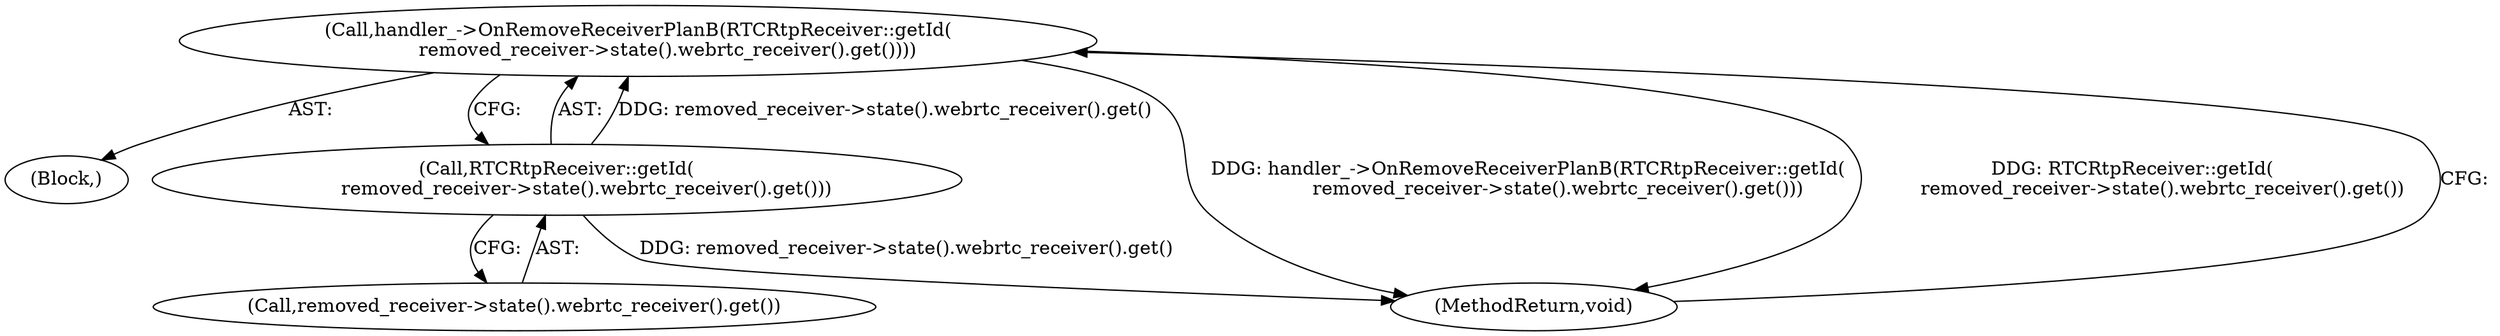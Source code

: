 digraph "1_Chrome_3514a77e7fa2e5b8bfe5d98af22964bbd69d680f@API" {
"1000138" [label="(Call,handler_->OnRemoveReceiverPlanB(RTCRtpReceiver::getId(\n          removed_receiver->state().webrtc_receiver().get())))"];
"1000139" [label="(Call,RTCRtpReceiver::getId(\n          removed_receiver->state().webrtc_receiver().get()))"];
"1000138" [label="(Call,handler_->OnRemoveReceiverPlanB(RTCRtpReceiver::getId(\n          removed_receiver->state().webrtc_receiver().get())))"];
"1000139" [label="(Call,RTCRtpReceiver::getId(\n          removed_receiver->state().webrtc_receiver().get()))"];
"1000140" [label="(Call,removed_receiver->state().webrtc_receiver().get())"];
"1000137" [label="(Block,)"];
"1000141" [label="(MethodReturn,void)"];
"1000138" -> "1000137"  [label="AST: "];
"1000138" -> "1000139"  [label="CFG: "];
"1000139" -> "1000138"  [label="AST: "];
"1000141" -> "1000138"  [label="CFG: "];
"1000138" -> "1000141"  [label="DDG: handler_->OnRemoveReceiverPlanB(RTCRtpReceiver::getId(\n          removed_receiver->state().webrtc_receiver().get()))"];
"1000138" -> "1000141"  [label="DDG: RTCRtpReceiver::getId(\n          removed_receiver->state().webrtc_receiver().get())"];
"1000139" -> "1000138"  [label="DDG: removed_receiver->state().webrtc_receiver().get()"];
"1000139" -> "1000140"  [label="CFG: "];
"1000140" -> "1000139"  [label="AST: "];
"1000139" -> "1000141"  [label="DDG: removed_receiver->state().webrtc_receiver().get()"];
}
